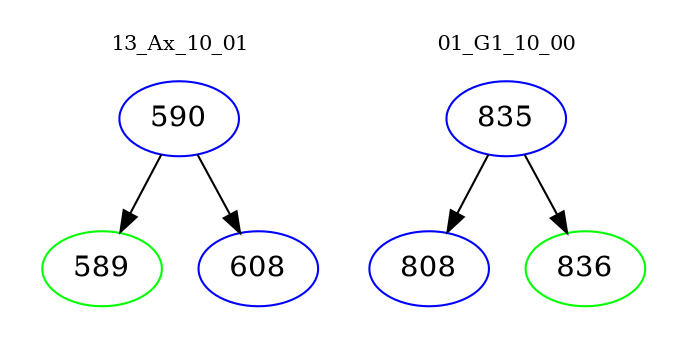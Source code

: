 digraph{
subgraph cluster_0 {
color = white
label = "13_Ax_10_01";
fontsize=10;
T0_590 [label="590", color="blue"]
T0_590 -> T0_589 [color="black"]
T0_589 [label="589", color="green"]
T0_590 -> T0_608 [color="black"]
T0_608 [label="608", color="blue"]
}
subgraph cluster_1 {
color = white
label = "01_G1_10_00";
fontsize=10;
T1_835 [label="835", color="blue"]
T1_835 -> T1_808 [color="black"]
T1_808 [label="808", color="blue"]
T1_835 -> T1_836 [color="black"]
T1_836 [label="836", color="green"]
}
}
